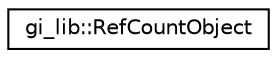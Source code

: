 digraph "Graphical Class Hierarchy"
{
  edge [fontname="Helvetica",fontsize="10",labelfontname="Helvetica",labelfontsize="10"];
  node [fontname="Helvetica",fontsize="10",shape=record];
  rankdir="LR";
  Node1 [label="gi_lib::RefCountObject",height=0.2,width=0.4,color="black", fillcolor="white", style="filled",URL="$classgi__lib_1_1_ref_count_object.html",tooltip="Used to count strong and weak references of a shared object. Whenever the strong reference count drop..."];
}
